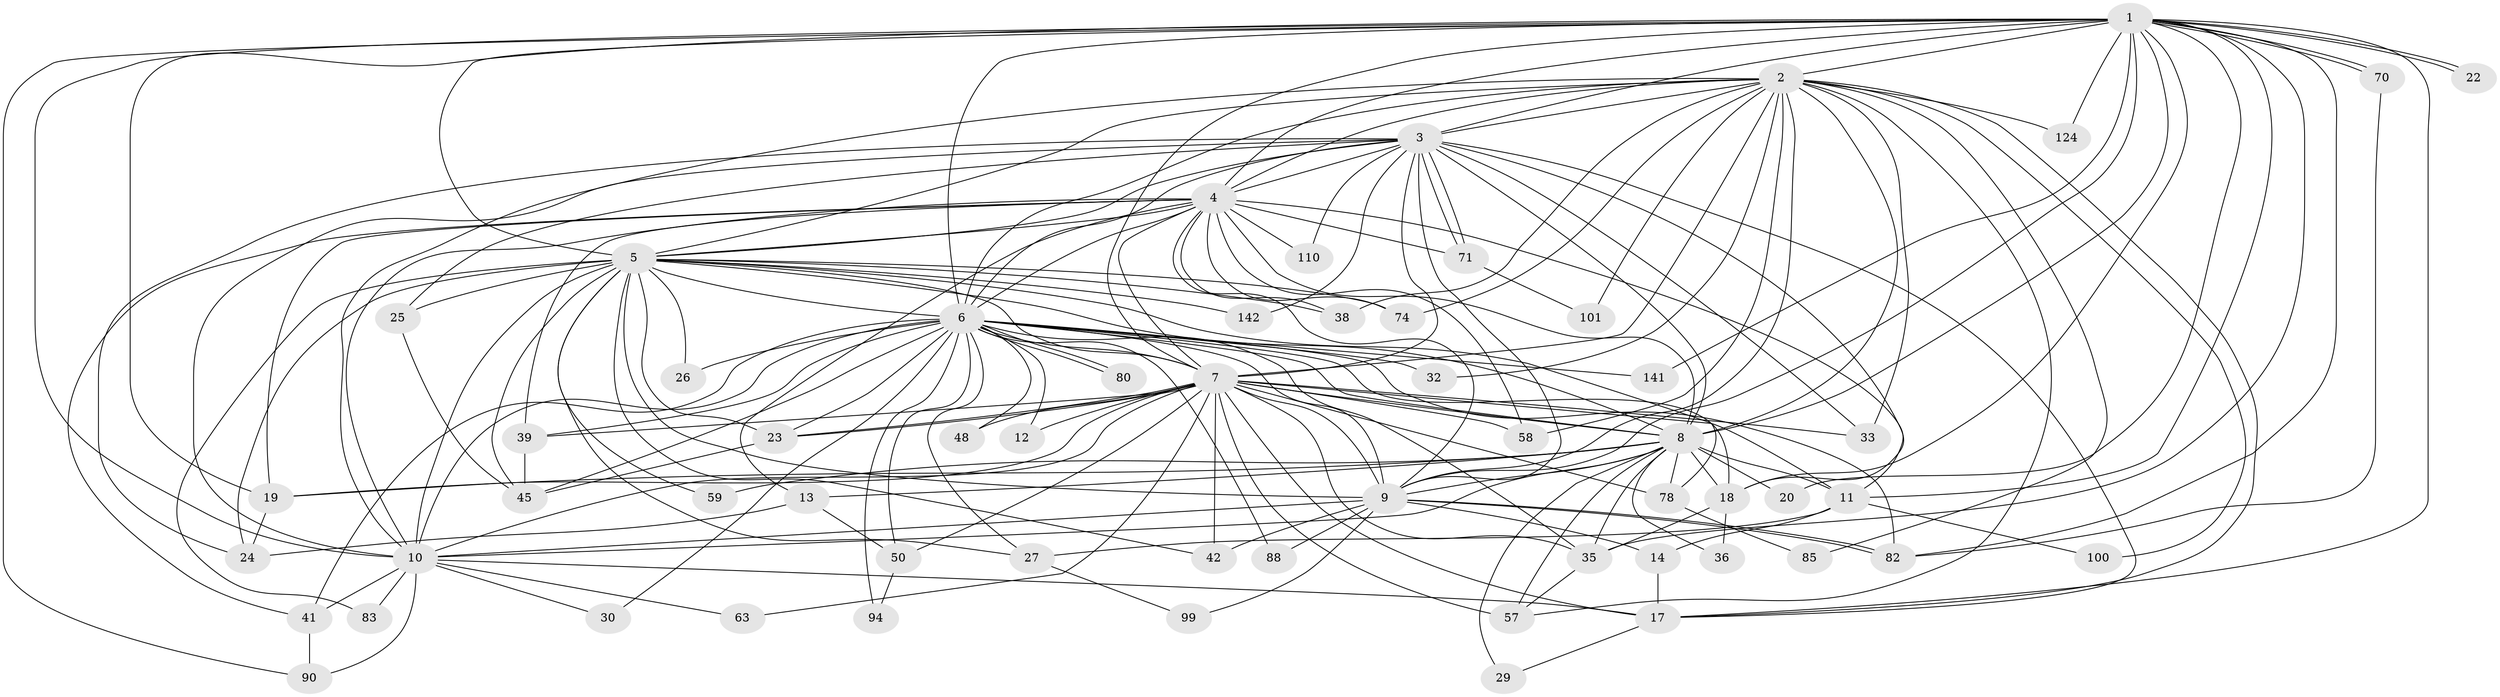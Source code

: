 // original degree distribution, {30: 0.006756756756756757, 24: 0.006756756756756757, 21: 0.006756756756756757, 22: 0.006756756756756757, 33: 0.02027027027027027, 31: 0.006756756756756757, 18: 0.006756756756756757, 25: 0.006756756756756757, 7: 0.02027027027027027, 2: 0.5743243243243243, 4: 0.08108108108108109, 3: 0.19594594594594594, 5: 0.05405405405405406, 6: 0.006756756756756757}
// Generated by graph-tools (version 1.1) at 2025/17/03/04/25 18:17:44]
// undirected, 59 vertices, 180 edges
graph export_dot {
graph [start="1"]
  node [color=gray90,style=filled];
  1 [super="+81"];
  2;
  3;
  4;
  5 [super="+44+55+104+92"];
  6;
  7 [super="+72+16"];
  8 [super="+47+113+89+60+69+66+98+15"];
  9 [super="+65"];
  10 [super="+64+91+109+128+132+137+125+67+75+28"];
  11 [super="+107"];
  12;
  13 [super="+73"];
  14;
  17 [super="+54+56+43+53"];
  18 [super="+31+40"];
  19 [super="+140+34"];
  20;
  22;
  23 [super="+62+103+96"];
  24 [super="+122"];
  25 [super="+148"];
  26;
  27;
  29;
  30;
  32;
  33 [super="+87"];
  35 [super="+77+84+108+68"];
  36;
  38 [super="+120"];
  39 [super="+52+49+51"];
  41 [super="+93"];
  42 [super="+145"];
  45;
  48;
  50 [super="+61"];
  57 [super="+139+131"];
  58 [super="+138+126"];
  59;
  63;
  70;
  71 [super="+95"];
  74 [super="+129"];
  78 [super="+79+135"];
  80;
  82 [super="+114+115+147"];
  83;
  85;
  88;
  90;
  94;
  99;
  100;
  101;
  110;
  124;
  141;
  142;
  1 -- 2;
  1 -- 3;
  1 -- 4;
  1 -- 5 [weight=2];
  1 -- 6;
  1 -- 7 [weight=4];
  1 -- 8 [weight=2];
  1 -- 9;
  1 -- 10;
  1 -- 11;
  1 -- 19;
  1 -- 20;
  1 -- 22;
  1 -- 22;
  1 -- 35 [weight=2];
  1 -- 70;
  1 -- 70;
  1 -- 90;
  1 -- 124;
  1 -- 141;
  1 -- 82;
  1 -- 18 [weight=2];
  1 -- 17;
  2 -- 3;
  2 -- 4;
  2 -- 5;
  2 -- 6;
  2 -- 7;
  2 -- 8 [weight=3];
  2 -- 9;
  2 -- 10 [weight=3];
  2 -- 32;
  2 -- 33;
  2 -- 57;
  2 -- 74;
  2 -- 85;
  2 -- 100;
  2 -- 101;
  2 -- 124;
  2 -- 58;
  2 -- 38;
  2 -- 17;
  3 -- 4;
  3 -- 5;
  3 -- 6;
  3 -- 7;
  3 -- 8 [weight=2];
  3 -- 9;
  3 -- 10 [weight=2];
  3 -- 17 [weight=2];
  3 -- 18;
  3 -- 24;
  3 -- 25;
  3 -- 71;
  3 -- 71;
  3 -- 110;
  3 -- 142;
  3 -- 33;
  4 -- 5;
  4 -- 6;
  4 -- 7;
  4 -- 8 [weight=3];
  4 -- 9;
  4 -- 10 [weight=2];
  4 -- 11;
  4 -- 13;
  4 -- 38;
  4 -- 58;
  4 -- 110;
  4 -- 74;
  4 -- 39;
  4 -- 71;
  4 -- 41;
  4 -- 19;
  5 -- 6;
  5 -- 7;
  5 -- 8 [weight=5];
  5 -- 9 [weight=2];
  5 -- 10 [weight=4];
  5 -- 25;
  5 -- 26;
  5 -- 27;
  5 -- 38;
  5 -- 42;
  5 -- 45;
  5 -- 59;
  5 -- 74;
  5 -- 83;
  5 -- 142;
  5 -- 78 [weight=2];
  5 -- 24;
  5 -- 23;
  6 -- 7;
  6 -- 8;
  6 -- 9 [weight=2];
  6 -- 10;
  6 -- 12;
  6 -- 26;
  6 -- 27;
  6 -- 30;
  6 -- 32;
  6 -- 35 [weight=2];
  6 -- 39 [weight=2];
  6 -- 41;
  6 -- 45;
  6 -- 48;
  6 -- 50;
  6 -- 80;
  6 -- 80;
  6 -- 88;
  6 -- 94;
  6 -- 141;
  6 -- 82 [weight=2];
  6 -- 23;
  6 -- 18 [weight=2];
  7 -- 8 [weight=5];
  7 -- 9;
  7 -- 10 [weight=3];
  7 -- 12;
  7 -- 23 [weight=2];
  7 -- 23;
  7 -- 33;
  7 -- 39;
  7 -- 48 [weight=2];
  7 -- 50;
  7 -- 57 [weight=2];
  7 -- 58 [weight=2];
  7 -- 63;
  7 -- 78;
  7 -- 17 [weight=2];
  7 -- 19;
  7 -- 35;
  7 -- 42;
  7 -- 11;
  8 -- 9;
  8 -- 10 [weight=2];
  8 -- 13;
  8 -- 18 [weight=2];
  8 -- 19;
  8 -- 20 [weight=2];
  8 -- 29;
  8 -- 36;
  8 -- 59;
  8 -- 57 [weight=2];
  8 -- 35 [weight=2];
  8 -- 78 [weight=2];
  8 -- 11;
  9 -- 10 [weight=2];
  9 -- 14;
  9 -- 42;
  9 -- 82;
  9 -- 82;
  9 -- 88;
  9 -- 99;
  10 -- 30;
  10 -- 41;
  10 -- 63;
  10 -- 83;
  10 -- 90;
  10 -- 17;
  11 -- 14;
  11 -- 100;
  11 -- 27;
  13 -- 50;
  13 -- 24;
  14 -- 17;
  17 -- 29;
  18 -- 36;
  18 -- 35;
  19 -- 24;
  23 -- 45;
  25 -- 45;
  27 -- 99;
  35 -- 57;
  39 -- 45;
  41 -- 90;
  50 -- 94;
  70 -- 82;
  71 -- 101;
  78 -- 85;
}
